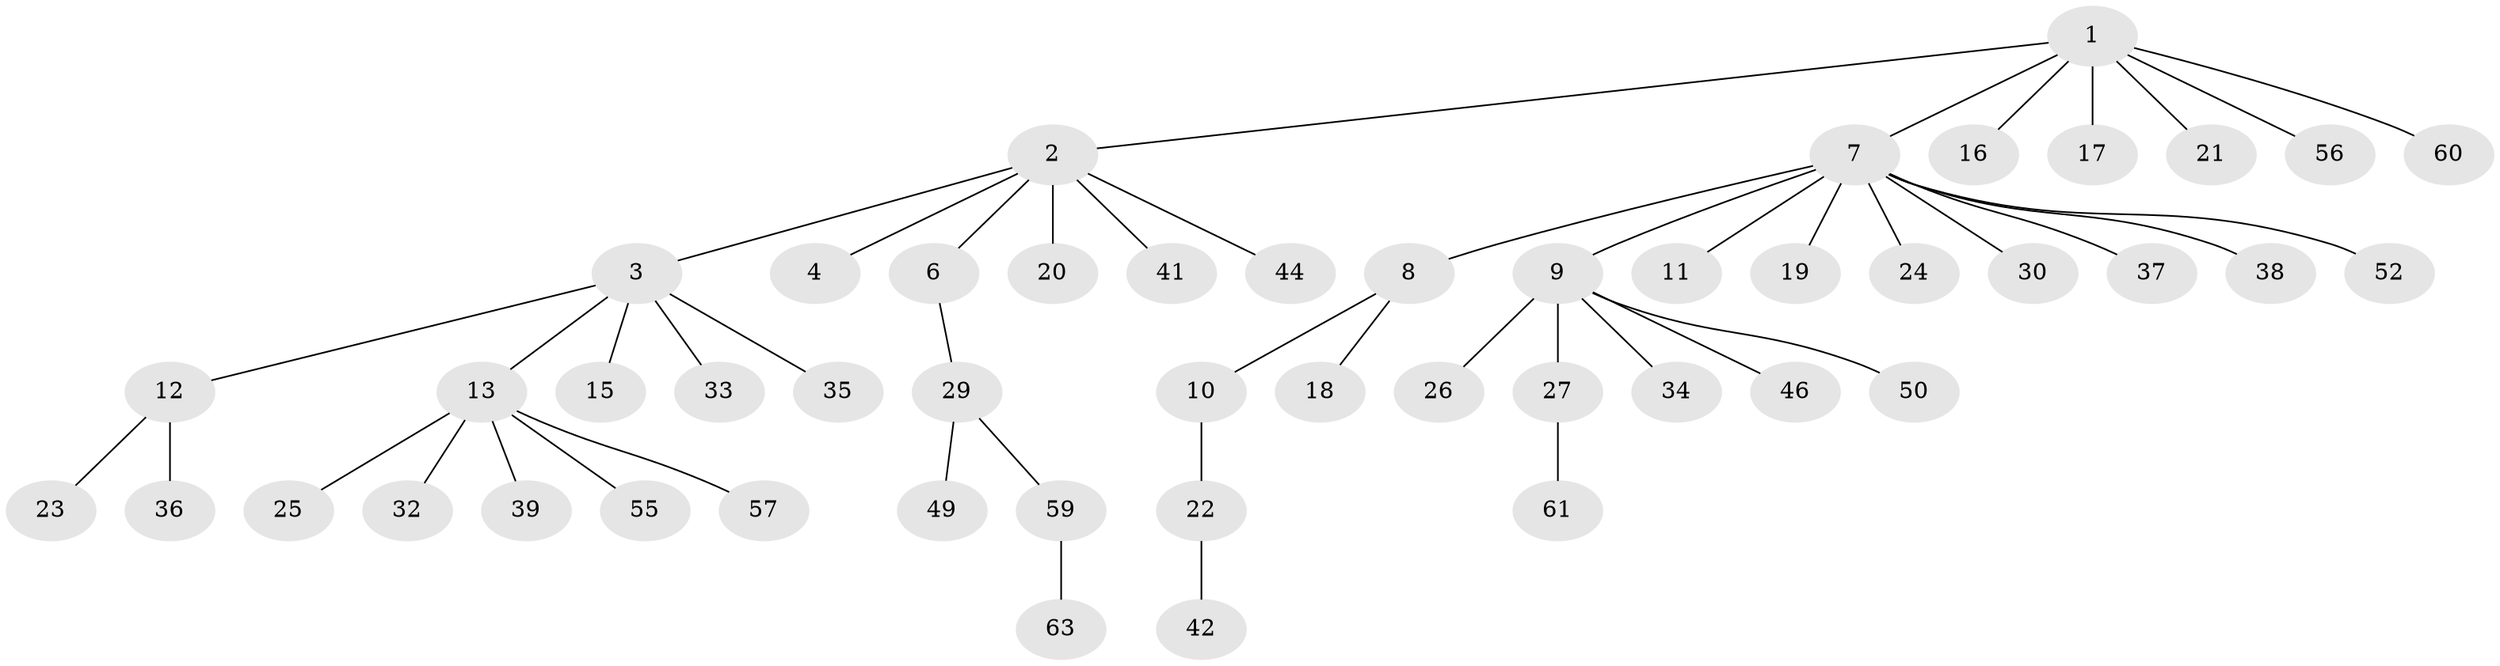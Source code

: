 // original degree distribution, {8: 0.046153846153846156, 7: 0.015384615384615385, 1: 0.676923076923077, 2: 0.15384615384615385, 11: 0.015384615384615385, 4: 0.046153846153846156, 6: 0.015384615384615385, 3: 0.03076923076923077}
// Generated by graph-tools (version 1.1) at 2025/11/02/27/25 16:11:13]
// undirected, 49 vertices, 48 edges
graph export_dot {
graph [start="1"]
  node [color=gray90,style=filled];
  1 [super="+5"];
  2 [super="+31"];
  3 [super="+40"];
  4;
  6 [super="+28"];
  7 [super="+65"];
  8 [super="+51"];
  9 [super="+14"];
  10;
  11;
  12 [super="+54"];
  13 [super="+64"];
  15;
  16;
  17;
  18;
  19;
  20 [super="+47"];
  21;
  22 [super="+48"];
  23;
  24;
  25;
  26;
  27 [super="+58"];
  29 [super="+45"];
  30;
  32;
  33;
  34;
  35;
  36;
  37;
  38 [super="+43"];
  39;
  41;
  42 [super="+53"];
  44;
  46;
  49;
  50;
  52;
  55;
  56;
  57;
  59 [super="+62"];
  60;
  61;
  63;
  1 -- 2;
  1 -- 7;
  1 -- 16;
  1 -- 17;
  1 -- 21;
  1 -- 56;
  1 -- 60;
  2 -- 3;
  2 -- 4;
  2 -- 6;
  2 -- 20;
  2 -- 41;
  2 -- 44;
  3 -- 12;
  3 -- 13;
  3 -- 15;
  3 -- 33;
  3 -- 35;
  6 -- 29;
  7 -- 8;
  7 -- 9;
  7 -- 11;
  7 -- 19;
  7 -- 24;
  7 -- 30;
  7 -- 37;
  7 -- 38;
  7 -- 52;
  8 -- 10;
  8 -- 18;
  9 -- 26;
  9 -- 34;
  9 -- 46;
  9 -- 50;
  9 -- 27;
  10 -- 22;
  12 -- 23;
  12 -- 36;
  13 -- 25;
  13 -- 32;
  13 -- 39;
  13 -- 55;
  13 -- 57;
  22 -- 42;
  27 -- 61;
  29 -- 49;
  29 -- 59;
  59 -- 63;
}
